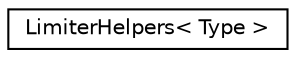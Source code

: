 digraph "Graphical Class Hierarchy"
{
 // LATEX_PDF_SIZE
  edge [fontname="Helvetica",fontsize="10",labelfontname="Helvetica",labelfontsize="10"];
  node [fontname="Helvetica",fontsize="10",shape=record];
  rankdir="LR";
  Node0 [label="LimiterHelpers\< Type \>",height=0.2,width=0.4,color="black", fillcolor="white", style="filled",URL="$structLimiterHelpers.html",tooltip="Common small functions used by limiters."];
}
